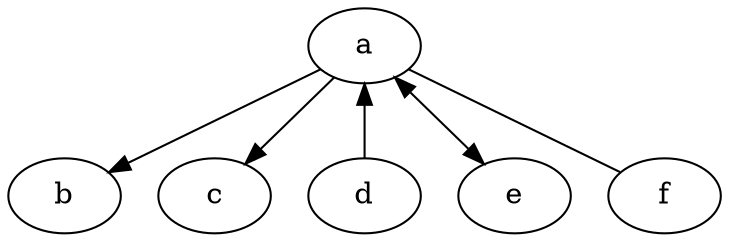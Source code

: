 digraph G {

   a -> b 
   a -> c [dir=forward]
   a -> d [dir=back]
   a -> e [dir=both]
   a -> f [dir=none]
}
